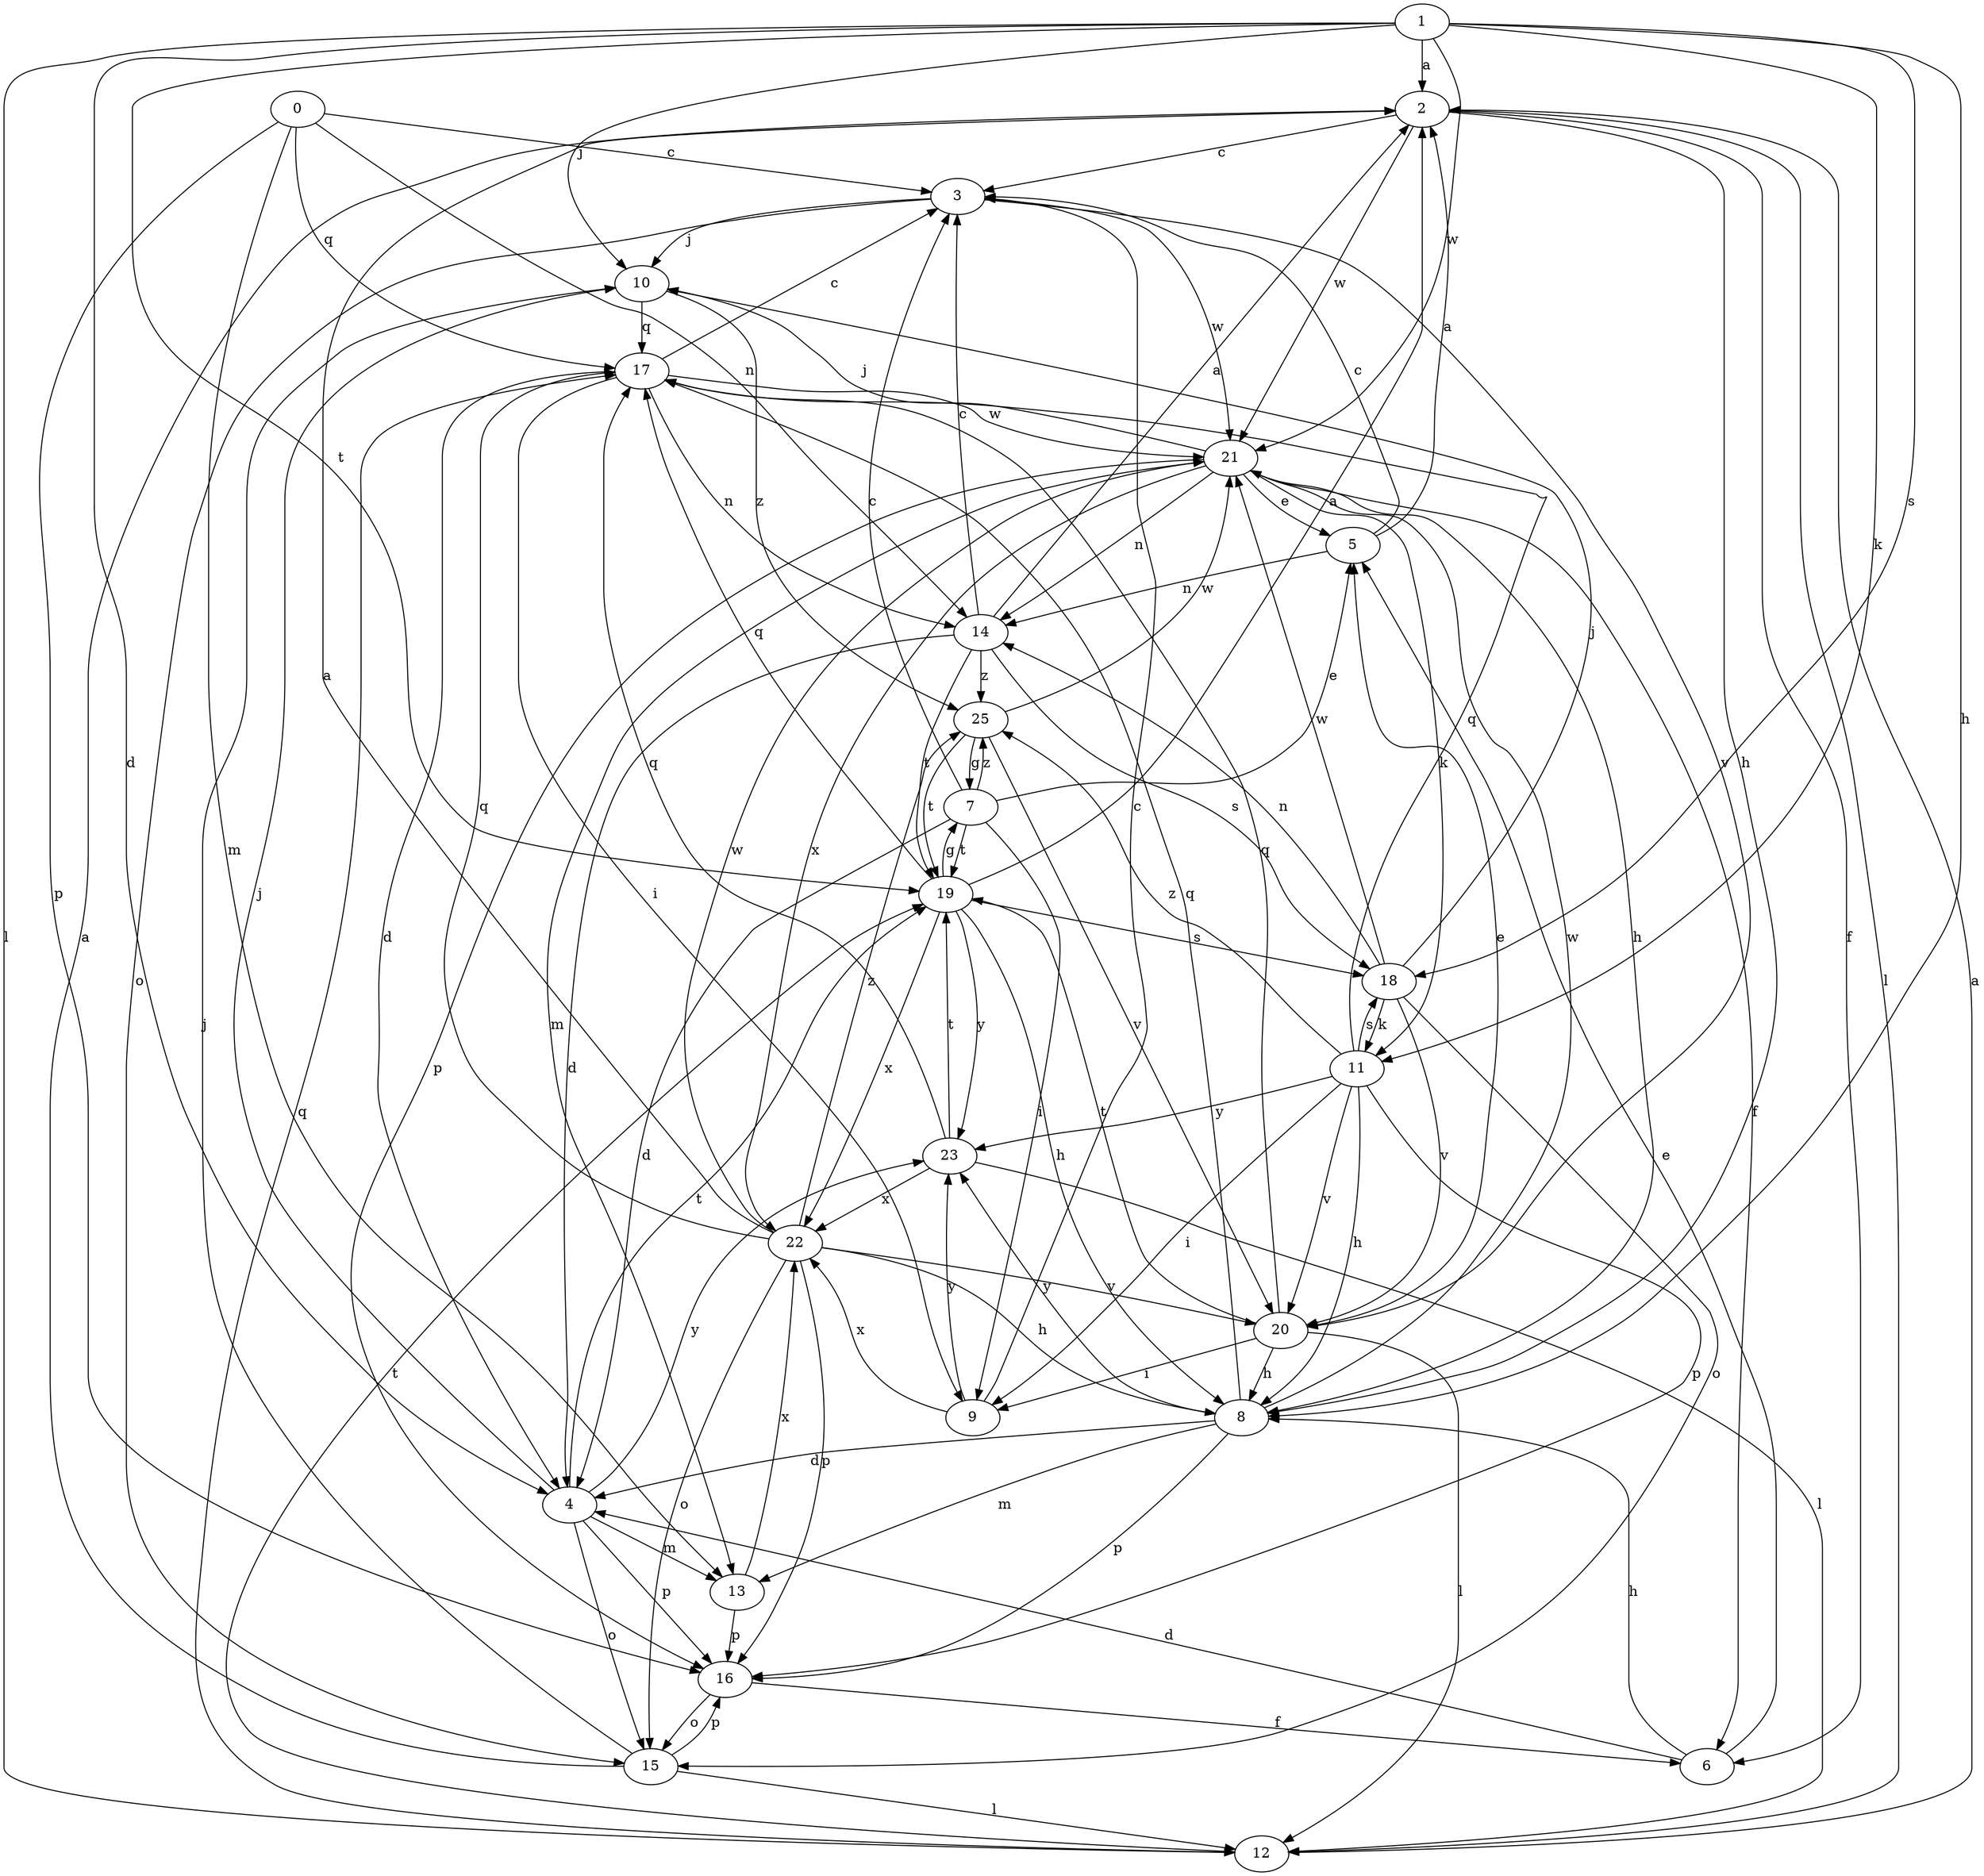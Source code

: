 strict digraph  {
1;
2;
3;
4;
5;
6;
7;
8;
9;
10;
11;
12;
13;
14;
15;
0;
16;
17;
18;
19;
20;
21;
22;
23;
25;
1 -> 2  [label=a];
1 -> 4  [label=d];
1 -> 8  [label=h];
1 -> 10  [label=j];
1 -> 11  [label=k];
1 -> 12  [label=l];
1 -> 18  [label=s];
1 -> 19  [label=t];
1 -> 21  [label=w];
2 -> 3  [label=c];
2 -> 6  [label=f];
2 -> 8  [label=h];
2 -> 12  [label=l];
2 -> 21  [label=w];
3 -> 10  [label=j];
3 -> 15  [label=o];
3 -> 20  [label=v];
3 -> 21  [label=w];
4 -> 10  [label=j];
4 -> 13  [label=m];
4 -> 15  [label=o];
4 -> 16  [label=p];
4 -> 19  [label=t];
4 -> 23  [label=y];
5 -> 2  [label=a];
5 -> 3  [label=c];
5 -> 14  [label=n];
6 -> 4  [label=d];
6 -> 5  [label=e];
6 -> 8  [label=h];
7 -> 3  [label=c];
7 -> 4  [label=d];
7 -> 5  [label=e];
7 -> 9  [label=i];
7 -> 19  [label=t];
7 -> 25  [label=z];
8 -> 4  [label=d];
8 -> 13  [label=m];
8 -> 16  [label=p];
8 -> 17  [label=q];
8 -> 21  [label=w];
8 -> 23  [label=y];
9 -> 3  [label=c];
9 -> 22  [label=x];
9 -> 23  [label=y];
10 -> 17  [label=q];
10 -> 25  [label=z];
11 -> 8  [label=h];
11 -> 9  [label=i];
11 -> 16  [label=p];
11 -> 17  [label=q];
11 -> 18  [label=s];
11 -> 20  [label=v];
11 -> 23  [label=y];
11 -> 25  [label=z];
12 -> 2  [label=a];
12 -> 17  [label=q];
12 -> 19  [label=t];
13 -> 16  [label=p];
13 -> 22  [label=x];
14 -> 2  [label=a];
14 -> 3  [label=c];
14 -> 4  [label=d];
14 -> 18  [label=s];
14 -> 19  [label=t];
14 -> 25  [label=z];
15 -> 2  [label=a];
15 -> 10  [label=j];
15 -> 12  [label=l];
15 -> 16  [label=p];
0 -> 3  [label=c];
0 -> 13  [label=m];
0 -> 14  [label=n];
0 -> 16  [label=p];
0 -> 17  [label=q];
16 -> 6  [label=f];
16 -> 15  [label=o];
17 -> 3  [label=c];
17 -> 4  [label=d];
17 -> 9  [label=i];
17 -> 14  [label=n];
17 -> 21  [label=w];
18 -> 10  [label=j];
18 -> 11  [label=k];
18 -> 14  [label=n];
18 -> 15  [label=o];
18 -> 20  [label=v];
18 -> 21  [label=w];
19 -> 2  [label=a];
19 -> 7  [label=g];
19 -> 8  [label=h];
19 -> 17  [label=q];
19 -> 18  [label=s];
19 -> 22  [label=x];
19 -> 23  [label=y];
20 -> 5  [label=e];
20 -> 8  [label=h];
20 -> 9  [label=i];
20 -> 12  [label=l];
20 -> 17  [label=q];
20 -> 19  [label=t];
21 -> 5  [label=e];
21 -> 6  [label=f];
21 -> 8  [label=h];
21 -> 10  [label=j];
21 -> 11  [label=k];
21 -> 13  [label=m];
21 -> 14  [label=n];
21 -> 16  [label=p];
21 -> 22  [label=x];
22 -> 2  [label=a];
22 -> 8  [label=h];
22 -> 15  [label=o];
22 -> 16  [label=p];
22 -> 17  [label=q];
22 -> 20  [label=v];
22 -> 21  [label=w];
22 -> 25  [label=z];
23 -> 12  [label=l];
23 -> 17  [label=q];
23 -> 19  [label=t];
23 -> 22  [label=x];
25 -> 7  [label=g];
25 -> 19  [label=t];
25 -> 20  [label=v];
25 -> 21  [label=w];
}
